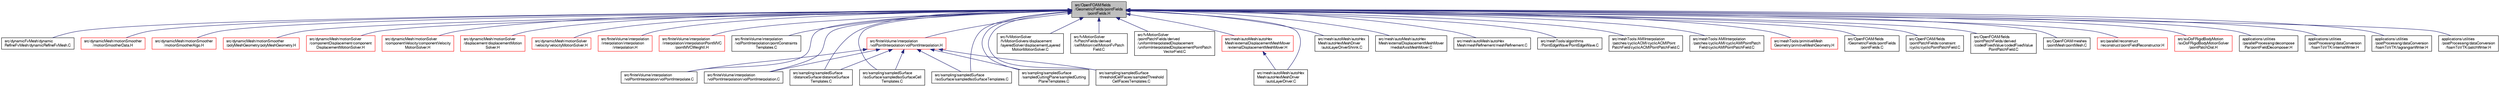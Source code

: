digraph "src/OpenFOAM/fields/GeometricFields/pointFields/pointFields.H"
{
  bgcolor="transparent";
  edge [fontname="FreeSans",fontsize="10",labelfontname="FreeSans",labelfontsize="10"];
  node [fontname="FreeSans",fontsize="10",shape=record];
  Node279 [label="src/OpenFOAM/fields\l/GeometricFields/pointFields\l/pointFields.H",height=0.2,width=0.4,color="black", fillcolor="grey75", style="filled", fontcolor="black"];
  Node279 -> Node280 [dir="back",color="midnightblue",fontsize="10",style="solid",fontname="FreeSans"];
  Node280 [label="src/dynamicFvMesh/dynamic\lRefineFvMesh/dynamicRefineFvMesh.C",height=0.2,width=0.4,color="black",URL="$a00269.html"];
  Node279 -> Node281 [dir="back",color="midnightblue",fontsize="10",style="solid",fontname="FreeSans"];
  Node281 [label="src/dynamicMesh/motionSmoother\l/motionSmootherData.H",height=0.2,width=0.4,color="red",URL="$a00596.html"];
  Node279 -> Node294 [dir="back",color="midnightblue",fontsize="10",style="solid",fontname="FreeSans"];
  Node294 [label="src/dynamicMesh/motionSmoother\l/motionSmootherAlgo.H",height=0.2,width=0.4,color="red",URL="$a00584.html"];
  Node279 -> Node301 [dir="back",color="midnightblue",fontsize="10",style="solid",fontname="FreeSans"];
  Node301 [label="src/dynamicMesh/motionSmoother\l/polyMeshGeometry/polyMeshGeometry.H",height=0.2,width=0.4,color="red",URL="$a00602.html"];
  Node279 -> Node303 [dir="back",color="midnightblue",fontsize="10",style="solid",fontname="FreeSans"];
  Node303 [label="src/dynamicMesh/motionSolver\l/componentDisplacement/component\lDisplacementMotionSolver.H",height=0.2,width=0.4,color="red",URL="$a00608.html"];
  Node279 -> Node307 [dir="back",color="midnightblue",fontsize="10",style="solid",fontname="FreeSans"];
  Node307 [label="src/dynamicMesh/motionSolver\l/componentVelocity/componentVelocity\lMotionSolver.H",height=0.2,width=0.4,color="red",URL="$a00614.html"];
  Node279 -> Node313 [dir="back",color="midnightblue",fontsize="10",style="solid",fontname="FreeSans"];
  Node313 [label="src/dynamicMesh/motionSolver\l/displacement/displacementMotion\lSolver.H",height=0.2,width=0.4,color="red",URL="$a00620.html"];
  Node279 -> Node329 [dir="back",color="midnightblue",fontsize="10",style="solid",fontname="FreeSans"];
  Node329 [label="src/dynamicMesh/motionSolver\l/velocity/velocityMotionSolver.H",height=0.2,width=0.4,color="red",URL="$a00632.html"];
  Node279 -> Node334 [dir="back",color="midnightblue",fontsize="10",style="solid",fontname="FreeSans"];
  Node334 [label="src/finiteVolume/interpolation\l/interpolation/interpolation\l/interpolation.H",height=0.2,width=0.4,color="red",URL="$a03764.html"];
  Node279 -> Node489 [dir="back",color="midnightblue",fontsize="10",style="solid",fontname="FreeSans"];
  Node489 [label="src/finiteVolume/interpolation\l/interpolation/interpolationPointMVC\l/pointMVCWeightI.H",height=0.2,width=0.4,color="red",URL="$a03860.html"];
  Node279 -> Node492 [dir="back",color="midnightblue",fontsize="10",style="solid",fontname="FreeSans"];
  Node492 [label="src/finiteVolume/interpolation\l/volPointInterpolation/pointConstraints\lTemplates.C",height=0.2,width=0.4,color="black",URL="$a04331.html"];
  Node279 -> Node493 [dir="back",color="midnightblue",fontsize="10",style="solid",fontname="FreeSans"];
  Node493 [label="src/finiteVolume/interpolation\l/volPointInterpolation/volPointInterpolation.H",height=0.2,width=0.4,color="red",URL="$a04340.html"];
  Node493 -> Node496 [dir="back",color="midnightblue",fontsize="10",style="solid",fontname="FreeSans"];
  Node496 [label="src/finiteVolume/interpolation\l/volPointInterpolation/volPointInterpolate.C",height=0.2,width=0.4,color="black",URL="$a04334.html"];
  Node493 -> Node497 [dir="back",color="midnightblue",fontsize="10",style="solid",fontname="FreeSans"];
  Node497 [label="src/finiteVolume/interpolation\l/volPointInterpolation/volPointInterpolation.C",height=0.2,width=0.4,color="black",URL="$a04337.html"];
  Node493 -> Node456 [dir="back",color="midnightblue",fontsize="10",style="solid",fontname="FreeSans"];
  Node456 [label="src/sampling/sampledSurface\l/distanceSurface/distanceSurface\lTemplates.C",height=0.2,width=0.4,color="black",URL="$a14699.html"];
  Node493 -> Node462 [dir="back",color="midnightblue",fontsize="10",style="solid",fontname="FreeSans"];
  Node462 [label="src/sampling/sampledSurface\l/isoSurface/sampledIsoSurfaceCell\lTemplates.C",height=0.2,width=0.4,color="black",URL="$a14732.html"];
  Node493 -> Node459 [dir="back",color="midnightblue",fontsize="10",style="solid",fontname="FreeSans"];
  Node459 [label="src/sampling/sampledSurface\l/isoSurface/sampledIsoSurfaceTemplates.C",height=0.2,width=0.4,color="black",URL="$a14735.html"];
  Node493 -> Node465 [dir="back",color="midnightblue",fontsize="10",style="solid",fontname="FreeSans"];
  Node465 [label="src/sampling/sampledSurface\l/sampledCuttingPlane/sampledCutting\lPlaneTemplates.C",height=0.2,width=0.4,color="black",URL="$a14744.html"];
  Node493 -> Node488 [dir="back",color="midnightblue",fontsize="10",style="solid",fontname="FreeSans"];
  Node488 [label="src/sampling/sampledSurface\l/thresholdCellFaces/sampledThreshold\lCellFacesTemplates.C",height=0.2,width=0.4,color="black",URL="$a14819.html"];
  Node279 -> Node496 [dir="back",color="midnightblue",fontsize="10",style="solid",fontname="FreeSans"];
  Node279 -> Node497 [dir="back",color="midnightblue",fontsize="10",style="solid",fontname="FreeSans"];
  Node279 -> Node320 [dir="back",color="midnightblue",fontsize="10",style="solid",fontname="FreeSans"];
  Node320 [label="src/fvMotionSolver\l/fvMotionSolvers/displacement\l/layeredSolver/displacementLayered\lMotionMotionSolver.C",height=0.2,width=0.4,color="black",URL="$a04391.html"];
  Node279 -> Node504 [dir="back",color="midnightblue",fontsize="10",style="solid",fontname="FreeSans"];
  Node504 [label="src/fvMotionSolver\l/fvPatchFields/derived\l/cellMotion/cellMotionFvPatch\lField.C",height=0.2,width=0.4,color="black",URL="$a04427.html"];
  Node279 -> Node505 [dir="back",color="midnightblue",fontsize="10",style="solid",fontname="FreeSans"];
  Node505 [label="src/fvMotionSolver\l/pointPatchFields/derived\l/uniformInterpolatedDisplacement\l/uniformInterpolatedDisplacementPointPatch\lVectorField.C",height=0.2,width=0.4,color="black",URL="$a04568.html"];
  Node279 -> Node287 [dir="back",color="midnightblue",fontsize="10",style="solid",fontname="FreeSans"];
  Node287 [label="src/mesh/autoMesh/autoHex\lMesh/autoHexMeshDriver\l/autoLayerDriver.C",height=0.2,width=0.4,color="black",URL="$a06833.html",tooltip="All to do with adding cell layers. "];
  Node279 -> Node288 [dir="back",color="midnightblue",fontsize="10",style="solid",fontname="FreeSans"];
  Node288 [label="src/mesh/autoMesh/autoHex\lMesh/autoHexMeshDriver\l/autoLayerDriverShrink.C",height=0.2,width=0.4,color="black",URL="$a06839.html",tooltip="Shrinking mesh (part of adding cell layers) "];
  Node279 -> Node506 [dir="back",color="midnightblue",fontsize="10",style="solid",fontname="FreeSans"];
  Node506 [label="src/mesh/autoMesh/autoHex\lMesh/externalDisplacementMeshMover\l/externalDisplacementMeshMover.H",height=0.2,width=0.4,color="red",URL="$a06896.html"];
  Node506 -> Node287 [dir="back",color="midnightblue",fontsize="10",style="solid",fontname="FreeSans"];
  Node279 -> Node300 [dir="back",color="midnightblue",fontsize="10",style="solid",fontname="FreeSans"];
  Node300 [label="src/mesh/autoMesh/autoHex\lMesh/externalDisplacementMeshMover\l/medialAxisMeshMover.C",height=0.2,width=0.4,color="black",URL="$a06899.html"];
  Node279 -> Node508 [dir="back",color="midnightblue",fontsize="10",style="solid",fontname="FreeSans"];
  Node508 [label="src/mesh/autoMesh/autoHex\lMesh/meshRefinement/meshRefinement.C",height=0.2,width=0.4,color="black",URL="$a06917.html"];
  Node279 -> Node509 [dir="back",color="midnightblue",fontsize="10",style="solid",fontname="FreeSans"];
  Node509 [label="src/meshTools/algorithms\l/PointEdgeWave/PointEdgeWave.C",height=0.2,width=0.4,color="black",URL="$a07229.html"];
  Node279 -> Node510 [dir="back",color="midnightblue",fontsize="10",style="solid",fontname="FreeSans"];
  Node510 [label="src/meshTools/AMIInterpolation\l/patches/cyclicACMI/cyclicACMIPoint\lPatchField/cyclicACMIPointPatchField.C",height=0.2,width=0.4,color="black",URL="$a07346.html"];
  Node279 -> Node511 [dir="back",color="midnightblue",fontsize="10",style="solid",fontname="FreeSans"];
  Node511 [label="src/meshTools/AMIInterpolation\l/patches/cyclicAMI/cyclicAMIPointPatch\lField/cyclicAMIPointPatchField.C",height=0.2,width=0.4,color="black",URL="$a07388.html"];
  Node279 -> Node512 [dir="back",color="midnightblue",fontsize="10",style="solid",fontname="FreeSans"];
  Node512 [label="src/meshTools/primitiveMesh\lGeometry/primitiveMeshGeometry.H",height=0.2,width=0.4,color="red",URL="$a07691.html"];
  Node279 -> Node514 [dir="back",color="midnightblue",fontsize="10",style="solid",fontname="FreeSans"];
  Node514 [label="src/OpenFOAM/fields\l/GeometricFields/pointFields\l/pointFields.C",height=0.2,width=0.4,color="black",URL="$a09878.html"];
  Node279 -> Node515 [dir="back",color="midnightblue",fontsize="10",style="solid",fontname="FreeSans"];
  Node515 [label="src/OpenFOAM/fields\l/pointPatchFields/constraint\l/cyclic/cyclicPointPatchField.C",height=0.2,width=0.4,color="black",URL="$a09965.html"];
  Node279 -> Node516 [dir="back",color="midnightblue",fontsize="10",style="solid",fontname="FreeSans"];
  Node516 [label="src/OpenFOAM/fields\l/pointPatchFields/derived\l/codedFixedValue/codedFixedValue\lPointPatchField.C",height=0.2,width=0.4,color="black",URL="$a10073.html"];
  Node279 -> Node517 [dir="back",color="midnightblue",fontsize="10",style="solid",fontname="FreeSans"];
  Node517 [label="src/OpenFOAM/meshes\l/pointMesh/pointMesh.C",height=0.2,width=0.4,color="black",URL="$a11396.html"];
  Node279 -> Node518 [dir="back",color="midnightblue",fontsize="10",style="solid",fontname="FreeSans"];
  Node518 [label="src/parallel/reconstruct\l/reconstruct/pointFieldReconstructor.H",height=0.2,width=0.4,color="red",URL="$a13076.html"];
  Node279 -> Node456 [dir="back",color="midnightblue",fontsize="10",style="solid",fontname="FreeSans"];
  Node279 -> Node462 [dir="back",color="midnightblue",fontsize="10",style="solid",fontname="FreeSans"];
  Node279 -> Node459 [dir="back",color="midnightblue",fontsize="10",style="solid",fontname="FreeSans"];
  Node279 -> Node465 [dir="back",color="midnightblue",fontsize="10",style="solid",fontname="FreeSans"];
  Node279 -> Node488 [dir="back",color="midnightblue",fontsize="10",style="solid",fontname="FreeSans"];
  Node279 -> Node521 [dir="back",color="midnightblue",fontsize="10",style="solid",fontname="FreeSans"];
  Node521 [label="src/sixDoFRigidBodyMotion\l/sixDoFRigidBodyMotionSolver\l/pointPatchDist.H",height=0.2,width=0.4,color="red",URL="$a15026.html"];
  Node279 -> Node523 [dir="back",color="midnightblue",fontsize="10",style="solid",fontname="FreeSans"];
  Node523 [label="applications/utilities\l/parallelProcessing/decompose\lPar/pointFieldDecomposer.H",height=0.2,width=0.4,color="black",URL="$a18776.html"];
  Node279 -> Node524 [dir="back",color="midnightblue",fontsize="10",style="solid",fontname="FreeSans"];
  Node524 [label="applications/utilities\l/postProcessing/dataConversion\l/foamToVTK/internalWriter.H",height=0.2,width=0.4,color="black",URL="$a18941.html"];
  Node279 -> Node525 [dir="back",color="midnightblue",fontsize="10",style="solid",fontname="FreeSans"];
  Node525 [label="applications/utilities\l/postProcessing/dataConversion\l/foamToVTK/lagrangianWriter.H",height=0.2,width=0.4,color="black",URL="$a18950.html"];
  Node279 -> Node526 [dir="back",color="midnightblue",fontsize="10",style="solid",fontname="FreeSans"];
  Node526 [label="applications/utilities\l/postProcessing/dataConversion\l/foamToVTK/patchWriter.H",height=0.2,width=0.4,color="black",URL="$a18959.html"];
}
